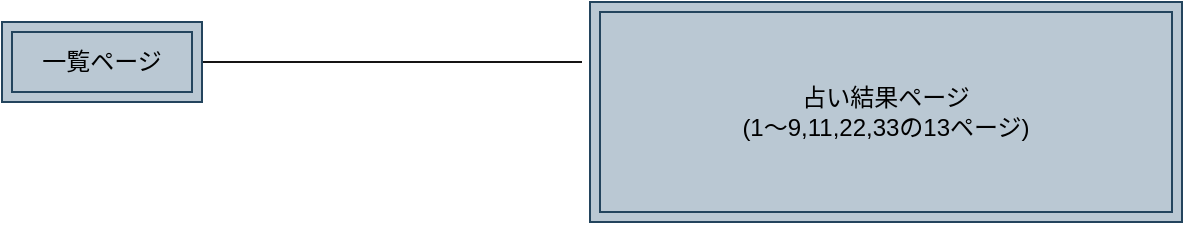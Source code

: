 <mxfile>
    <diagram id="Aplcn5xyLGkFGsJ-Gvja" name="ページ1">
        <mxGraphModel dx="1216" dy="779" grid="1" gridSize="10" guides="1" tooltips="1" connect="1" arrows="1" fold="1" page="1" pageScale="1" pageWidth="827" pageHeight="1169" background="#ffffff" math="0" shadow="0">
            <root>
                <mxCell id="0"/>
                <mxCell id="1" parent="0"/>
                <mxCell id="7" style="edgeStyle=none;html=1;exitX=1;exitY=0.5;exitDx=0;exitDy=0;endArrow=none;endFill=0;strokeColor=#151414;" parent="1" source="3" edge="1">
                    <mxGeometry relative="1" as="geometry">
                        <mxPoint x="360" y="230" as="targetPoint"/>
                    </mxGeometry>
                </mxCell>
                <mxCell id="3" value="一覧ページ" style="shape=ext;margin=3;double=1;whiteSpace=wrap;html=1;align=center;fillColor=#bac8d3;strokeColor=#23445d;fontColor=#000000;" parent="1" vertex="1">
                    <mxGeometry x="70" y="210" width="100" height="40" as="geometry"/>
                </mxCell>
                <mxCell id="5" value="&lt;font color=&quot;#000000&quot;&gt;占い結果ページ&lt;br&gt;(1～9,11,22,33の13ページ)&lt;/font&gt;" style="shape=ext;margin=3;double=1;whiteSpace=wrap;html=1;align=center;fillColor=#bac8d3;strokeColor=#23445d;" parent="1" vertex="1">
                    <mxGeometry x="364" y="200" width="296" height="110" as="geometry"/>
                </mxCell>
            </root>
        </mxGraphModel>
    </diagram>
</mxfile>
